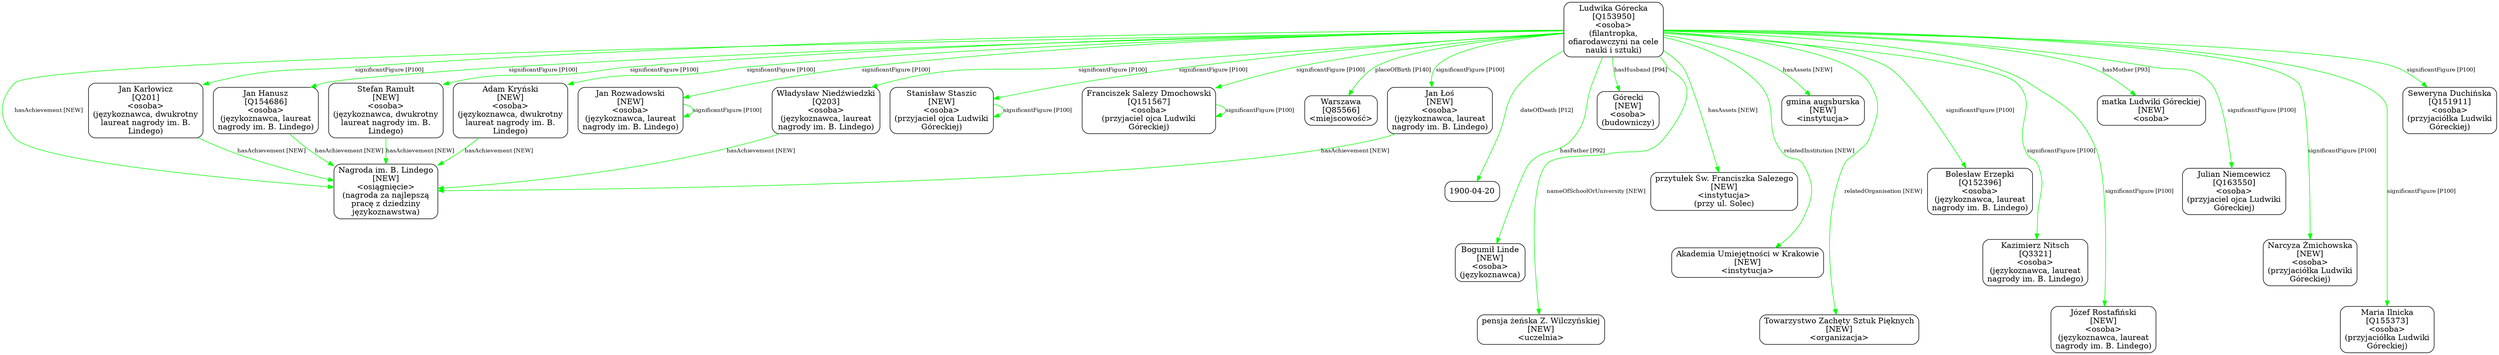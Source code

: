digraph {
	node [shape=box,
		style=rounded
	];
	edge [fontsize=10];
	"Ludwika Górecka
[Q153950]
<osoba>
(filantropka,
ofiarodawczyni na cele
nauki i sztuki)"	[color=black,
		label="Ludwika Górecka
[Q153950]
<osoba>
(filantropka,
ofiarodawczyni na cele
nauki i sztuki)"];
	"Jan Karłowicz
[Q201]
<osoba>
(językoznawca, dwukrotny
laureat nagrody im. B.
Lindego)"	[color=black,
		label="Jan Karłowicz
[Q201]
<osoba>
(językoznawca, dwukrotny
laureat nagrody im. B.
Lindego)"];
	"Ludwika Górecka
[Q153950]
<osoba>
(filantropka,
ofiarodawczyni na cele
nauki i sztuki)" -> "Jan Karłowicz
[Q201]
<osoba>
(językoznawca, dwukrotny
laureat nagrody im. B.
Lindego)"	[color=green,
		label="significantFigure [P100]"];
	"Jan Hanusz
[Q154686]
<osoba>
(językoznawca, laureat
nagrody im. B. Lindego)"	[color=black,
		label="Jan Hanusz
[Q154686]
<osoba>
(językoznawca, laureat
nagrody im. B. Lindego)"];
	"Ludwika Górecka
[Q153950]
<osoba>
(filantropka,
ofiarodawczyni na cele
nauki i sztuki)" -> "Jan Hanusz
[Q154686]
<osoba>
(językoznawca, laureat
nagrody im. B. Lindego)"	[color=green,
		label="significantFigure [P100]"];
	"Stefan Ramułt
[NEW]
<osoba>
(językoznawca, dwukrotny
laureat nagrody im. B.
Lindego)"	[color=black,
		label="Stefan Ramułt
[NEW]
<osoba>
(językoznawca, dwukrotny
laureat nagrody im. B.
Lindego)"];
	"Ludwika Górecka
[Q153950]
<osoba>
(filantropka,
ofiarodawczyni na cele
nauki i sztuki)" -> "Stefan Ramułt
[NEW]
<osoba>
(językoznawca, dwukrotny
laureat nagrody im. B.
Lindego)"	[color=green,
		label="significantFigure [P100]"];
	"Adam Kryński
[NEW]
<osoba>
(językoznawca, dwukrotny
laureat nagrody im. B.
Lindego)"	[color=black,
		label="Adam Kryński
[NEW]
<osoba>
(językoznawca, dwukrotny
laureat nagrody im. B.
Lindego)"];
	"Ludwika Górecka
[Q153950]
<osoba>
(filantropka,
ofiarodawczyni na cele
nauki i sztuki)" -> "Adam Kryński
[NEW]
<osoba>
(językoznawca, dwukrotny
laureat nagrody im. B.
Lindego)"	[color=green,
		label="significantFigure [P100]"];
	"Władysław Niedźwiedzki
[Q203]
<osoba>
(językoznawca, laureat
nagrody im. B. Lindego)"	[color=black,
		label="Władysław Niedźwiedzki
[Q203]
<osoba>
(językoznawca, laureat
nagrody im. B. Lindego)"];
	"Ludwika Górecka
[Q153950]
<osoba>
(filantropka,
ofiarodawczyni na cele
nauki i sztuki)" -> "Władysław Niedźwiedzki
[Q203]
<osoba>
(językoznawca, laureat
nagrody im. B. Lindego)"	[color=green,
		label="significantFigure [P100]"];
	"Jan Rozwadowski
[NEW]
<osoba>
(językoznawca, laureat
nagrody im. B. Lindego)"	[color=black,
		label="Jan Rozwadowski
[NEW]
<osoba>
(językoznawca, laureat
nagrody im. B. Lindego)"];
	"Ludwika Górecka
[Q153950]
<osoba>
(filantropka,
ofiarodawczyni na cele
nauki i sztuki)" -> "Jan Rozwadowski
[NEW]
<osoba>
(językoznawca, laureat
nagrody im. B. Lindego)"	[color=green,
		label="significantFigure [P100]"];
	"Jan Łoś
[NEW]
<osoba>
(językoznawca, laureat
nagrody im. B. Lindego)"	[color=black,
		label="Jan Łoś
[NEW]
<osoba>
(językoznawca, laureat
nagrody im. B. Lindego)"];
	"Ludwika Górecka
[Q153950]
<osoba>
(filantropka,
ofiarodawczyni na cele
nauki i sztuki)" -> "Jan Łoś
[NEW]
<osoba>
(językoznawca, laureat
nagrody im. B. Lindego)"	[color=green,
		label="significantFigure [P100]"];
	"Stanisław Staszic
[NEW]
<osoba>
(przyjaciel ojca Ludwiki
Góreckiej)"	[color=black,
		label="Stanisław Staszic
[NEW]
<osoba>
(przyjaciel ojca Ludwiki
Góreckiej)"];
	"Ludwika Górecka
[Q153950]
<osoba>
(filantropka,
ofiarodawczyni na cele
nauki i sztuki)" -> "Stanisław Staszic
[NEW]
<osoba>
(przyjaciel ojca Ludwiki
Góreckiej)"	[color=green,
		label="significantFigure [P100]"];
	"Franciszek Salezy Dmochowski
[Q151567]
<osoba>
(przyjaciel ojca Ludwiki
Góreckiej)"	[color=black,
		label="Franciszek Salezy Dmochowski
[Q151567]
<osoba>
(przyjaciel ojca Ludwiki
Góreckiej)"];
	"Ludwika Górecka
[Q153950]
<osoba>
(filantropka,
ofiarodawczyni na cele
nauki i sztuki)" -> "Franciszek Salezy Dmochowski
[Q151567]
<osoba>
(przyjaciel ojca Ludwiki
Góreckiej)"	[color=green,
		label="significantFigure [P100]"];
	"Ludwika Górecka
[Q153950]
<osoba>
(filantropka,
ofiarodawczyni na cele
nauki i sztuki)" -> "Warszawa
[Q85566]
<miejscowość>"	[color=green,
		label="placeOfBirth [P140]",
		minlen=1];
	"Ludwika Górecka
[Q153950]
<osoba>
(filantropka,
ofiarodawczyni na cele
nauki i sztuki)" -> "1900-04-20"	[color=green,
		label="dateOfDeath [P12]",
		minlen=2];
	"Ludwika Górecka
[Q153950]
<osoba>
(filantropka,
ofiarodawczyni na cele
nauki i sztuki)" -> "Bogumił Linde
[NEW]
<osoba>
(językoznawca)"	[color=green,
		label="hasFather [P92]",
		minlen=3];
	"Ludwika Górecka
[Q153950]
<osoba>
(filantropka,
ofiarodawczyni na cele
nauki i sztuki)" -> "pensja żeńska Z. Wilczyńskiej
[NEW]
<uczelnia>"	[color=green,
		label="nameOfSchoolOrUniversity [NEW]",
		minlen=4];
	"Ludwika Górecka
[Q153950]
<osoba>
(filantropka,
ofiarodawczyni na cele
nauki i sztuki)" -> "Górecki
[NEW]
<osoba>
(budowniczy)"	[color=green,
		label="hasHusband [P94]",
		minlen=1];
	"Ludwika Górecka
[Q153950]
<osoba>
(filantropka,
ofiarodawczyni na cele
nauki i sztuki)" -> "przytułek Św. Franciszka Salezego
[NEW]
<instytucja>
(przy ul. Solec)"	[color=green,
		label="hasAssets [NEW]",
		minlen=2];
	"Ludwika Górecka
[Q153950]
<osoba>
(filantropka,
ofiarodawczyni na cele
nauki i sztuki)" -> "Akademia Umiejętności w Krakowie
[NEW]
<instytucja>"	[color=green,
		label="relatedInstitution [NEW]",
		minlen=3];
	"Ludwika Górecka
[Q153950]
<osoba>
(filantropka,
ofiarodawczyni na cele
nauki i sztuki)" -> "Towarzystwo Zachęty Sztuk Pięknych
[NEW]
<organizacja>"	[color=green,
		label="relatedOrganisation [NEW]",
		minlen=4];
	"Ludwika Górecka
[Q153950]
<osoba>
(filantropka,
ofiarodawczyni na cele
nauki i sztuki)" -> "gmina augsburska
[NEW]
<instytucja>"	[color=green,
		label="hasAssets [NEW]",
		minlen=1];
	"Ludwika Górecka
[Q153950]
<osoba>
(filantropka,
ofiarodawczyni na cele
nauki i sztuki)" -> "Nagroda im. B. Lindego
[NEW]
<osiągnięcie>
(nagroda za najlepszą
pracę z dziedziny
językoznawstwa)"	[color=green,
		label="hasAchievement [NEW]"];
	"Ludwika Górecka
[Q153950]
<osoba>
(filantropka,
ofiarodawczyni na cele
nauki i sztuki)" -> "Bolesław Erzepki
[Q152396]
<osoba>
(językoznawca, laureat
nagrody im. B. Lindego)"	[color=green,
		label="significantFigure [P100]",
		minlen=2];
	"Ludwika Górecka
[Q153950]
<osoba>
(filantropka,
ofiarodawczyni na cele
nauki i sztuki)" -> "Kazimierz Nitsch
[Q3321]
<osoba>
(językoznawca, laureat
nagrody im. B. Lindego)"	[color=green,
		label="significantFigure [P100]",
		minlen=3];
	"Ludwika Górecka
[Q153950]
<osoba>
(filantropka,
ofiarodawczyni na cele
nauki i sztuki)" -> "Józef Rostafiński
[NEW]
<osoba>
(językoznawca, laureat
nagrody im. B. Lindego)"	[color=green,
		label="significantFigure [P100]",
		minlen=4];
	"Ludwika Górecka
[Q153950]
<osoba>
(filantropka,
ofiarodawczyni na cele
nauki i sztuki)" -> "matka Ludwiki Góreckiej
[NEW]
<osoba>"	[color=green,
		label="hasMother [P93]",
		minlen=1];
	"Ludwika Górecka
[Q153950]
<osoba>
(filantropka,
ofiarodawczyni na cele
nauki i sztuki)" -> "Julian Niemcewicz
[Q163550]
<osoba>
(przyjaciel ojca Ludwiki
Góreckiej)"	[color=green,
		label="significantFigure [P100]",
		minlen=2];
	"Ludwika Górecka
[Q153950]
<osoba>
(filantropka,
ofiarodawczyni na cele
nauki i sztuki)" -> "Narcyza Żmichowska
[NEW]
<osoba>
(przyjaciółka Ludwiki
Góreckiej)"	[color=green,
		label="significantFigure [P100]",
		minlen=3];
	"Ludwika Górecka
[Q153950]
<osoba>
(filantropka,
ofiarodawczyni na cele
nauki i sztuki)" -> "Maria Ilnicka
[Q155373]
<osoba>
(przyjaciółka Ludwiki
Góreckiej)"	[color=green,
		label="significantFigure [P100]",
		minlen=4];
	"Ludwika Górecka
[Q153950]
<osoba>
(filantropka,
ofiarodawczyni na cele
nauki i sztuki)" -> "Seweryna Duchińska
[Q151911]
<osoba>
(przyjaciółka Ludwiki
Góreckiej)"	[color=green,
		label="significantFigure [P100]",
		minlen=1];
	"Jan Karłowicz
[Q201]
<osoba>
(językoznawca, dwukrotny
laureat nagrody im. B.
Lindego)" -> "Nagroda im. B. Lindego
[NEW]
<osiągnięcie>
(nagroda za najlepszą
pracę z dziedziny
językoznawstwa)"	[color=green,
		label="hasAchievement [NEW]"];
	"Jan Hanusz
[Q154686]
<osoba>
(językoznawca, laureat
nagrody im. B. Lindego)" -> "Nagroda im. B. Lindego
[NEW]
<osiągnięcie>
(nagroda za najlepszą
pracę z dziedziny
językoznawstwa)"	[color=green,
		label="hasAchievement [NEW]"];
	"Stefan Ramułt
[NEW]
<osoba>
(językoznawca, dwukrotny
laureat nagrody im. B.
Lindego)" -> "Nagroda im. B. Lindego
[NEW]
<osiągnięcie>
(nagroda za najlepszą
pracę z dziedziny
językoznawstwa)"	[color=green,
		label="hasAchievement [NEW]"];
	"Adam Kryński
[NEW]
<osoba>
(językoznawca, dwukrotny
laureat nagrody im. B.
Lindego)" -> "Nagroda im. B. Lindego
[NEW]
<osiągnięcie>
(nagroda za najlepszą
pracę z dziedziny
językoznawstwa)"	[color=green,
		label="hasAchievement [NEW]"];
	"Władysław Niedźwiedzki
[Q203]
<osoba>
(językoznawca, laureat
nagrody im. B. Lindego)" -> "Nagroda im. B. Lindego
[NEW]
<osiągnięcie>
(nagroda za najlepszą
pracę z dziedziny
językoznawstwa)"	[color=green,
		label="hasAchievement [NEW]"];
	"Jan Rozwadowski
[NEW]
<osoba>
(językoznawca, laureat
nagrody im. B. Lindego)" -> "Jan Rozwadowski
[NEW]
<osoba>
(językoznawca, laureat
nagrody im. B. Lindego)"	[color=green,
		label="significantFigure [P100]"];
	"Jan Łoś
[NEW]
<osoba>
(językoznawca, laureat
nagrody im. B. Lindego)" -> "Nagroda im. B. Lindego
[NEW]
<osiągnięcie>
(nagroda za najlepszą
pracę z dziedziny
językoznawstwa)"	[color=green,
		label="hasAchievement [NEW]"];
	"Stanisław Staszic
[NEW]
<osoba>
(przyjaciel ojca Ludwiki
Góreckiej)" -> "Stanisław Staszic
[NEW]
<osoba>
(przyjaciel ojca Ludwiki
Góreckiej)"	[color=green,
		label="significantFigure [P100]"];
	"Franciszek Salezy Dmochowski
[Q151567]
<osoba>
(przyjaciel ojca Ludwiki
Góreckiej)" -> "Franciszek Salezy Dmochowski
[Q151567]
<osoba>
(przyjaciel ojca Ludwiki
Góreckiej)"	[color=green,
		label="significantFigure [P100]"];
}
